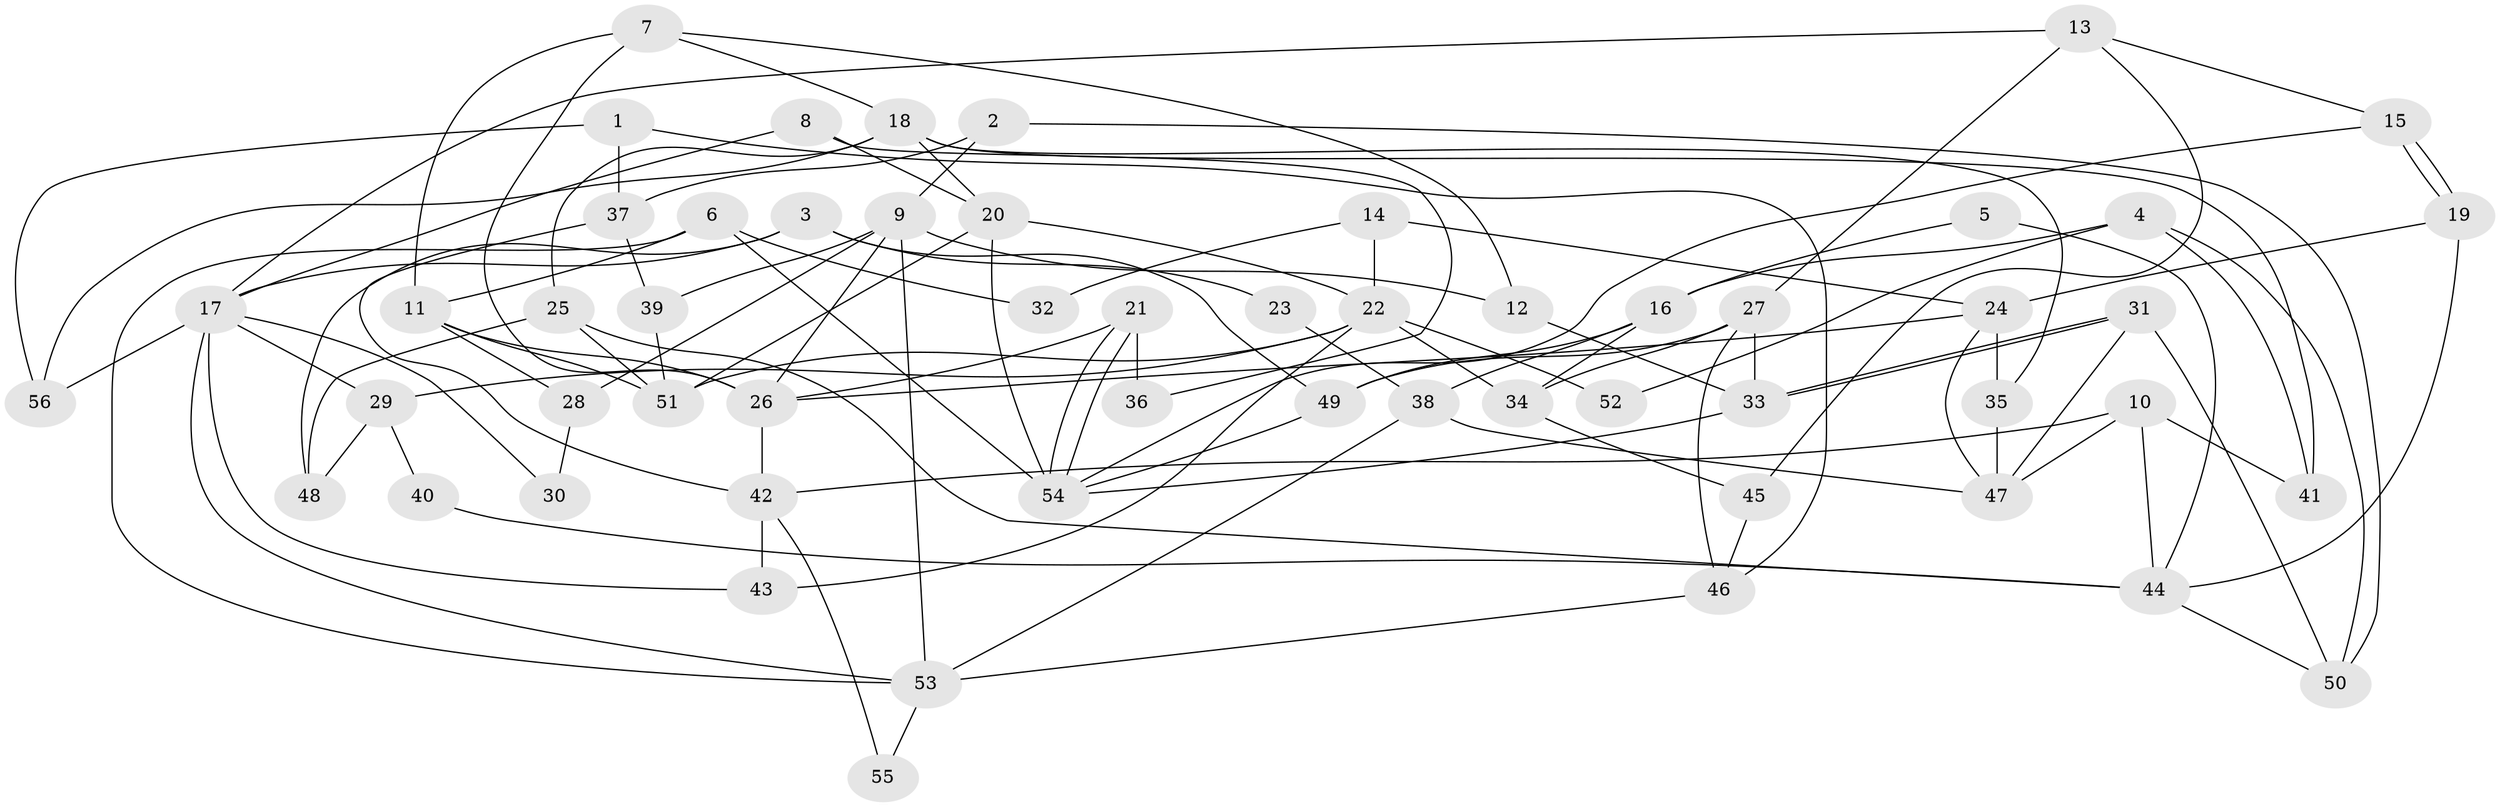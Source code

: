 // Generated by graph-tools (version 1.1) at 2025/02/03/09/25 03:02:05]
// undirected, 56 vertices, 112 edges
graph export_dot {
graph [start="1"]
  node [color=gray90,style=filled];
  1;
  2;
  3;
  4;
  5;
  6;
  7;
  8;
  9;
  10;
  11;
  12;
  13;
  14;
  15;
  16;
  17;
  18;
  19;
  20;
  21;
  22;
  23;
  24;
  25;
  26;
  27;
  28;
  29;
  30;
  31;
  32;
  33;
  34;
  35;
  36;
  37;
  38;
  39;
  40;
  41;
  42;
  43;
  44;
  45;
  46;
  47;
  48;
  49;
  50;
  51;
  52;
  53;
  54;
  55;
  56;
  1 -- 56;
  1 -- 37;
  1 -- 46;
  2 -- 50;
  2 -- 9;
  2 -- 37;
  3 -- 49;
  3 -- 17;
  3 -- 23;
  3 -- 48;
  4 -- 41;
  4 -- 16;
  4 -- 50;
  4 -- 52;
  5 -- 44;
  5 -- 16;
  6 -- 54;
  6 -- 53;
  6 -- 11;
  6 -- 32;
  7 -- 26;
  7 -- 18;
  7 -- 11;
  7 -- 12;
  8 -- 20;
  8 -- 17;
  8 -- 36;
  9 -- 53;
  9 -- 12;
  9 -- 26;
  9 -- 28;
  9 -- 39;
  10 -- 44;
  10 -- 42;
  10 -- 41;
  10 -- 47;
  11 -- 26;
  11 -- 28;
  11 -- 51;
  12 -- 33;
  13 -- 17;
  13 -- 15;
  13 -- 27;
  13 -- 45;
  14 -- 24;
  14 -- 22;
  14 -- 32;
  15 -- 54;
  15 -- 19;
  15 -- 19;
  16 -- 34;
  16 -- 49;
  16 -- 38;
  17 -- 53;
  17 -- 43;
  17 -- 29;
  17 -- 30;
  17 -- 56;
  18 -- 20;
  18 -- 35;
  18 -- 25;
  18 -- 41;
  18 -- 56;
  19 -- 24;
  19 -- 44;
  20 -- 22;
  20 -- 54;
  20 -- 51;
  21 -- 54;
  21 -- 54;
  21 -- 26;
  21 -- 36;
  22 -- 51;
  22 -- 29;
  22 -- 34;
  22 -- 43;
  22 -- 52;
  23 -- 38;
  24 -- 47;
  24 -- 26;
  24 -- 35;
  25 -- 51;
  25 -- 44;
  25 -- 48;
  26 -- 42;
  27 -- 34;
  27 -- 33;
  27 -- 46;
  27 -- 49;
  28 -- 30;
  29 -- 48;
  29 -- 40;
  31 -- 33;
  31 -- 33;
  31 -- 50;
  31 -- 47;
  33 -- 54;
  34 -- 45;
  35 -- 47;
  37 -- 39;
  37 -- 42;
  38 -- 47;
  38 -- 53;
  39 -- 51;
  40 -- 44;
  42 -- 43;
  42 -- 55;
  44 -- 50;
  45 -- 46;
  46 -- 53;
  49 -- 54;
  53 -- 55;
}
